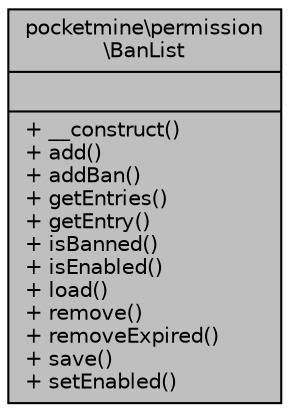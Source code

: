 digraph "pocketmine\permission\BanList"
{
 // INTERACTIVE_SVG=YES
 // LATEX_PDF_SIZE
  edge [fontname="Helvetica",fontsize="10",labelfontname="Helvetica",labelfontsize="10"];
  node [fontname="Helvetica",fontsize="10",shape=record];
  Node1 [label="{pocketmine\\permission\l\\BanList\n||+ __construct()\l+ add()\l+ addBan()\l+ getEntries()\l+ getEntry()\l+ isBanned()\l+ isEnabled()\l+ load()\l+ remove()\l+ removeExpired()\l+ save()\l+ setEnabled()\l}",height=0.2,width=0.4,color="black", fillcolor="grey75", style="filled", fontcolor="black",tooltip=" "];
}
